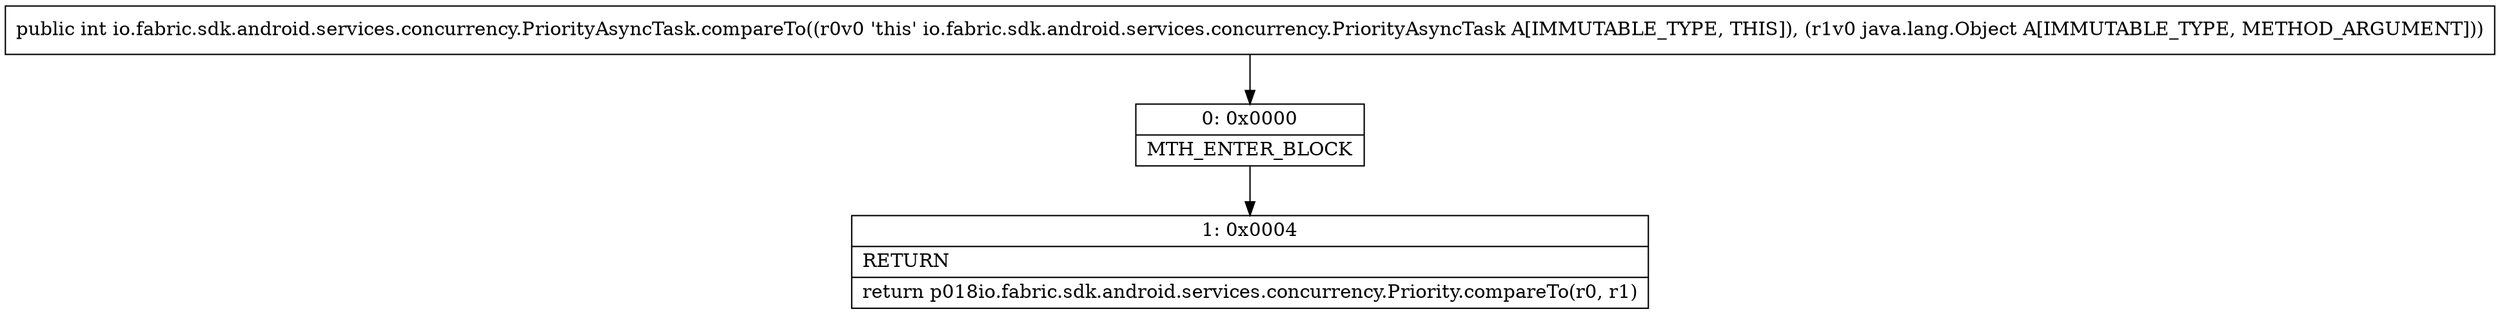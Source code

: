digraph "CFG forio.fabric.sdk.android.services.concurrency.PriorityAsyncTask.compareTo(Ljava\/lang\/Object;)I" {
Node_0 [shape=record,label="{0\:\ 0x0000|MTH_ENTER_BLOCK\l}"];
Node_1 [shape=record,label="{1\:\ 0x0004|RETURN\l|return p018io.fabric.sdk.android.services.concurrency.Priority.compareTo(r0, r1)\l}"];
MethodNode[shape=record,label="{public int io.fabric.sdk.android.services.concurrency.PriorityAsyncTask.compareTo((r0v0 'this' io.fabric.sdk.android.services.concurrency.PriorityAsyncTask A[IMMUTABLE_TYPE, THIS]), (r1v0 java.lang.Object A[IMMUTABLE_TYPE, METHOD_ARGUMENT])) }"];
MethodNode -> Node_0;
Node_0 -> Node_1;
}

